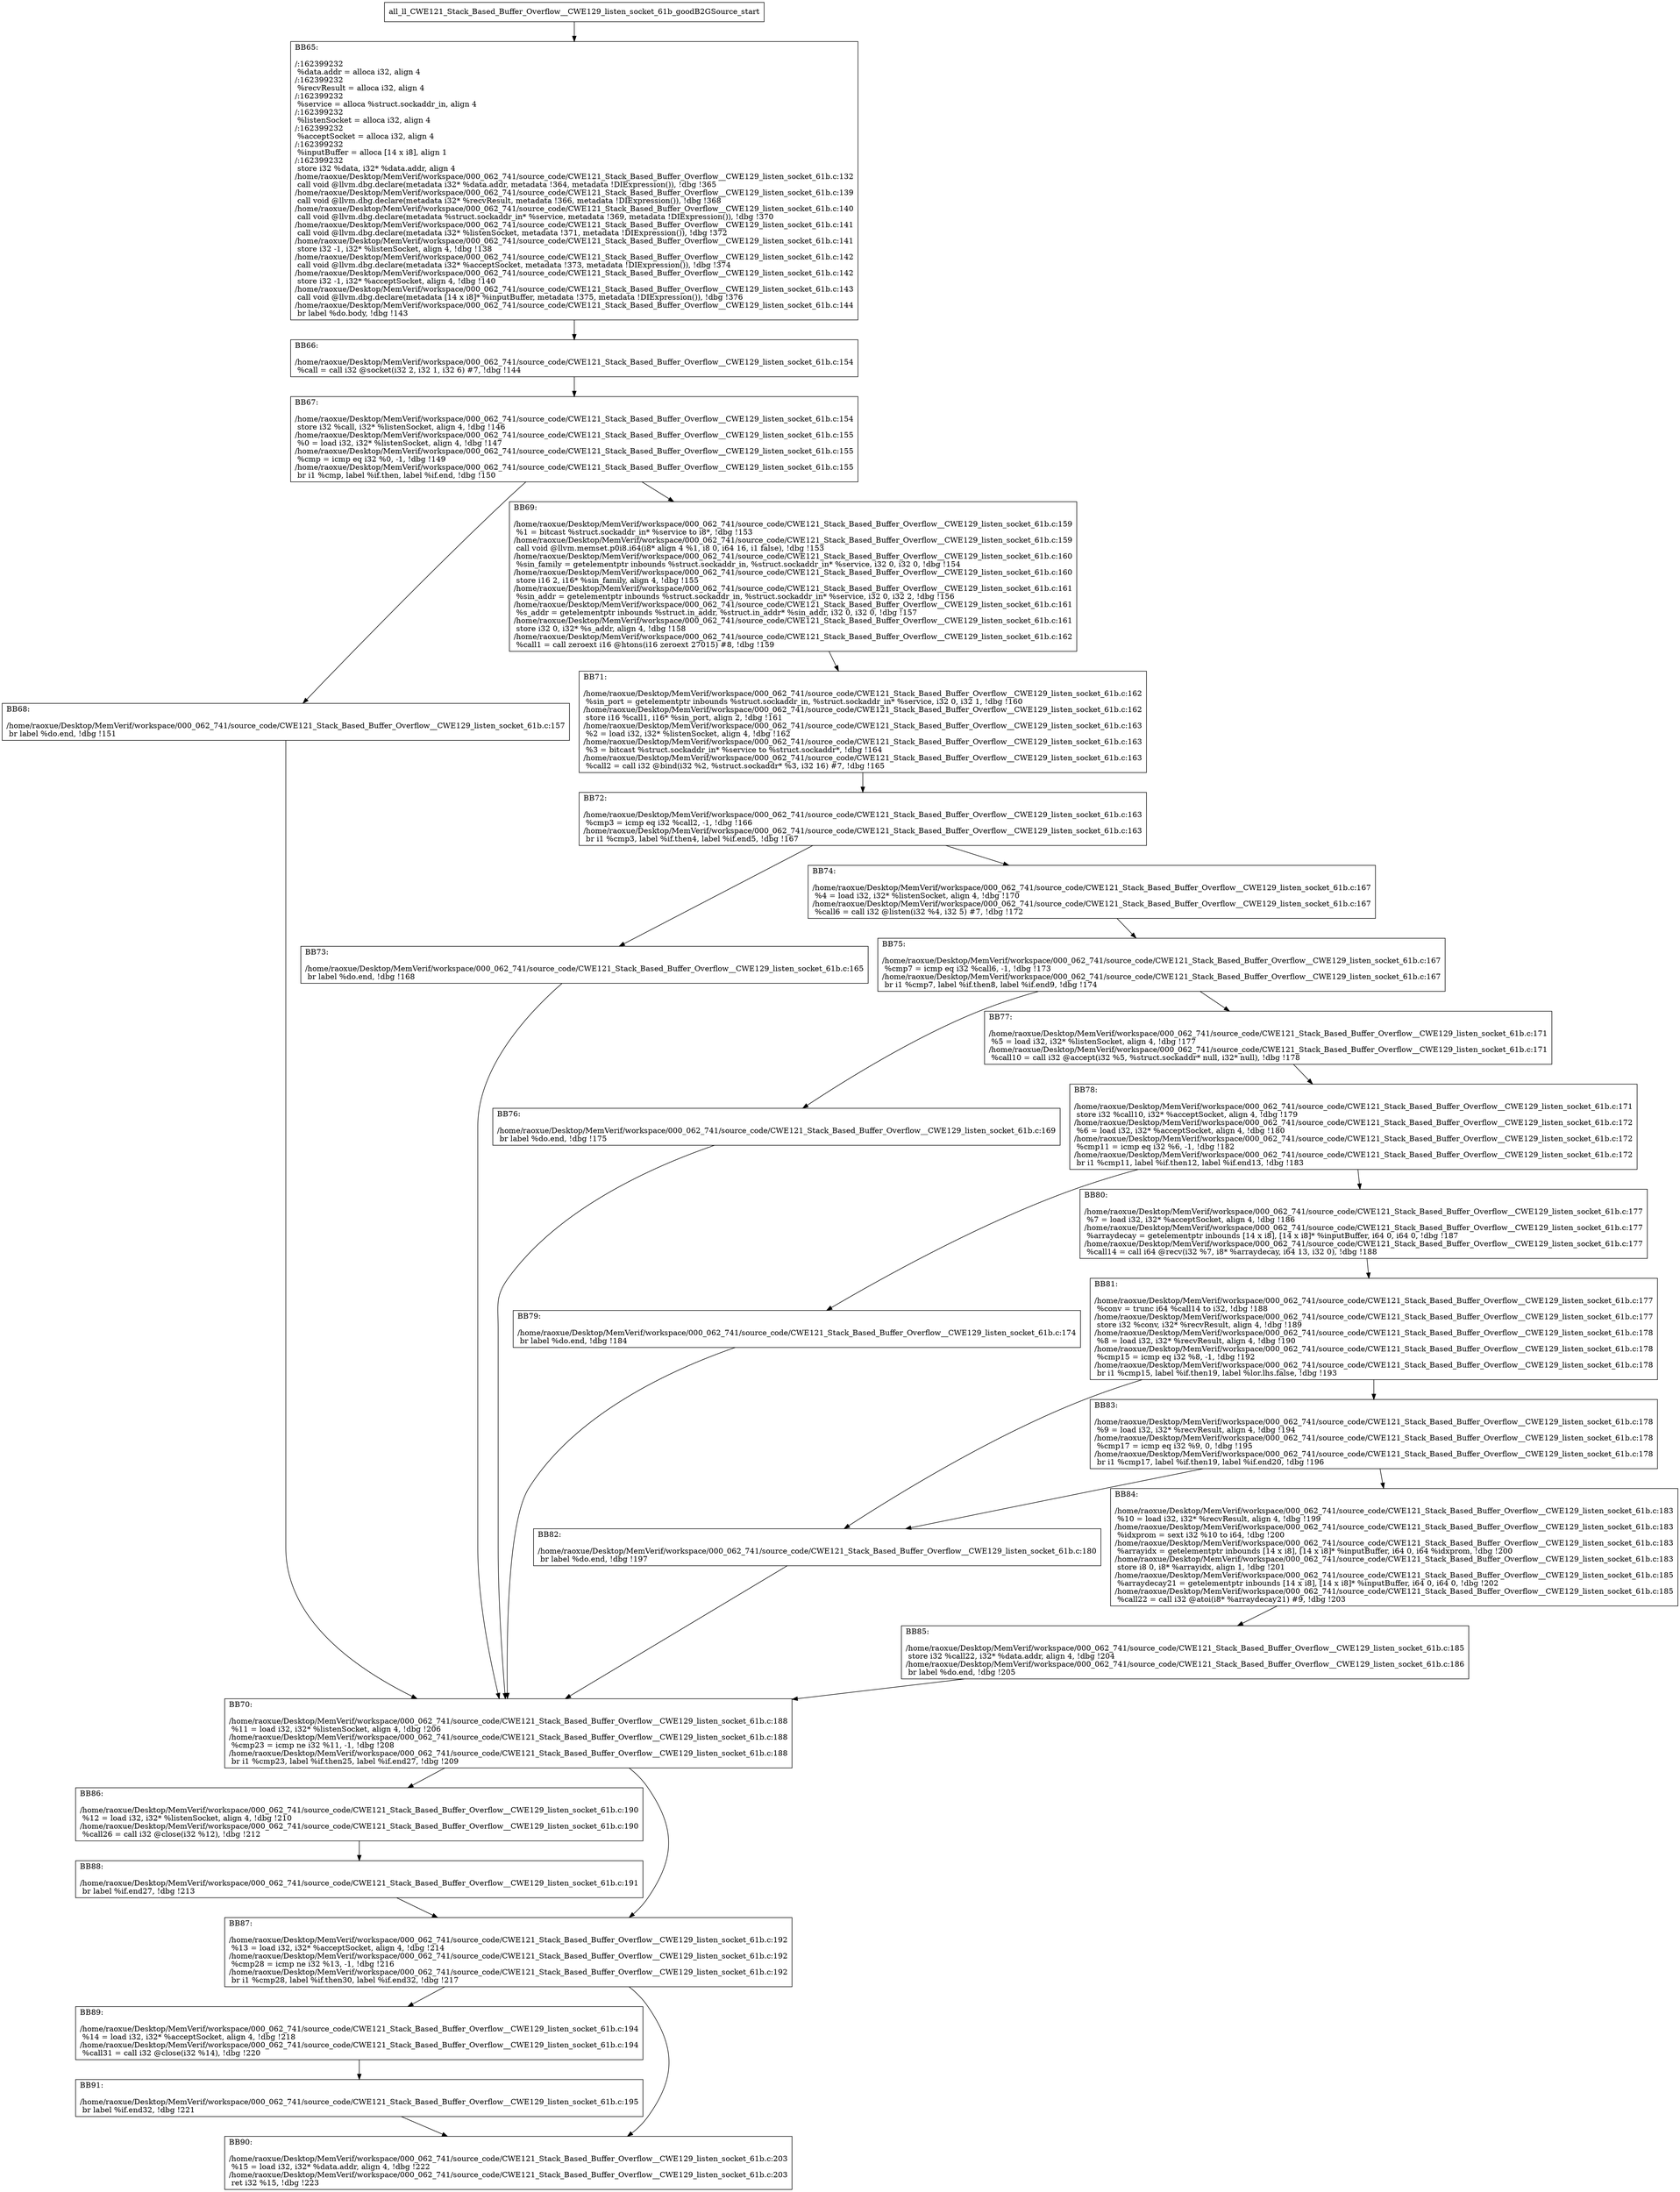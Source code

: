 digraph "CFG for'all_ll_CWE121_Stack_Based_Buffer_Overflow__CWE129_listen_socket_61b_goodB2GSource' function" {
	BBall_ll_CWE121_Stack_Based_Buffer_Overflow__CWE129_listen_socket_61b_goodB2GSource_start[shape=record,label="{all_ll_CWE121_Stack_Based_Buffer_Overflow__CWE129_listen_socket_61b_goodB2GSource_start}"];
	BBall_ll_CWE121_Stack_Based_Buffer_Overflow__CWE129_listen_socket_61b_goodB2GSource_start-> all_ll_CWE121_Stack_Based_Buffer_Overflow__CWE129_listen_socket_61b_goodB2GSourceBB65;
	all_ll_CWE121_Stack_Based_Buffer_Overflow__CWE129_listen_socket_61b_goodB2GSourceBB65 [shape=record, label="{BB65:\l\l/:162399232\l
  %data.addr = alloca i32, align 4\l
/:162399232\l
  %recvResult = alloca i32, align 4\l
/:162399232\l
  %service = alloca %struct.sockaddr_in, align 4\l
/:162399232\l
  %listenSocket = alloca i32, align 4\l
/:162399232\l
  %acceptSocket = alloca i32, align 4\l
/:162399232\l
  %inputBuffer = alloca [14 x i8], align 1\l
/:162399232\l
  store i32 %data, i32* %data.addr, align 4\l
/home/raoxue/Desktop/MemVerif/workspace/000_062_741/source_code/CWE121_Stack_Based_Buffer_Overflow__CWE129_listen_socket_61b.c:132\l
  call void @llvm.dbg.declare(metadata i32* %data.addr, metadata !364, metadata !DIExpression()), !dbg !365\l
/home/raoxue/Desktop/MemVerif/workspace/000_062_741/source_code/CWE121_Stack_Based_Buffer_Overflow__CWE129_listen_socket_61b.c:139\l
  call void @llvm.dbg.declare(metadata i32* %recvResult, metadata !366, metadata !DIExpression()), !dbg !368\l
/home/raoxue/Desktop/MemVerif/workspace/000_062_741/source_code/CWE121_Stack_Based_Buffer_Overflow__CWE129_listen_socket_61b.c:140\l
  call void @llvm.dbg.declare(metadata %struct.sockaddr_in* %service, metadata !369, metadata !DIExpression()), !dbg !370\l
/home/raoxue/Desktop/MemVerif/workspace/000_062_741/source_code/CWE121_Stack_Based_Buffer_Overflow__CWE129_listen_socket_61b.c:141\l
  call void @llvm.dbg.declare(metadata i32* %listenSocket, metadata !371, metadata !DIExpression()), !dbg !372\l
/home/raoxue/Desktop/MemVerif/workspace/000_062_741/source_code/CWE121_Stack_Based_Buffer_Overflow__CWE129_listen_socket_61b.c:141\l
  store i32 -1, i32* %listenSocket, align 4, !dbg !138\l
/home/raoxue/Desktop/MemVerif/workspace/000_062_741/source_code/CWE121_Stack_Based_Buffer_Overflow__CWE129_listen_socket_61b.c:142\l
  call void @llvm.dbg.declare(metadata i32* %acceptSocket, metadata !373, metadata !DIExpression()), !dbg !374\l
/home/raoxue/Desktop/MemVerif/workspace/000_062_741/source_code/CWE121_Stack_Based_Buffer_Overflow__CWE129_listen_socket_61b.c:142\l
  store i32 -1, i32* %acceptSocket, align 4, !dbg !140\l
/home/raoxue/Desktop/MemVerif/workspace/000_062_741/source_code/CWE121_Stack_Based_Buffer_Overflow__CWE129_listen_socket_61b.c:143\l
  call void @llvm.dbg.declare(metadata [14 x i8]* %inputBuffer, metadata !375, metadata !DIExpression()), !dbg !376\l
/home/raoxue/Desktop/MemVerif/workspace/000_062_741/source_code/CWE121_Stack_Based_Buffer_Overflow__CWE129_listen_socket_61b.c:144\l
  br label %do.body, !dbg !143\l
}"];
	all_ll_CWE121_Stack_Based_Buffer_Overflow__CWE129_listen_socket_61b_goodB2GSourceBB65-> all_ll_CWE121_Stack_Based_Buffer_Overflow__CWE129_listen_socket_61b_goodB2GSourceBB66;
	all_ll_CWE121_Stack_Based_Buffer_Overflow__CWE129_listen_socket_61b_goodB2GSourceBB66 [shape=record, label="{BB66:\l\l/home/raoxue/Desktop/MemVerif/workspace/000_062_741/source_code/CWE121_Stack_Based_Buffer_Overflow__CWE129_listen_socket_61b.c:154\l
  %call = call i32 @socket(i32 2, i32 1, i32 6) #7, !dbg !144\l
}"];
	all_ll_CWE121_Stack_Based_Buffer_Overflow__CWE129_listen_socket_61b_goodB2GSourceBB66-> all_ll_CWE121_Stack_Based_Buffer_Overflow__CWE129_listen_socket_61b_goodB2GSourceBB67;
	all_ll_CWE121_Stack_Based_Buffer_Overflow__CWE129_listen_socket_61b_goodB2GSourceBB67 [shape=record, label="{BB67:\l\l/home/raoxue/Desktop/MemVerif/workspace/000_062_741/source_code/CWE121_Stack_Based_Buffer_Overflow__CWE129_listen_socket_61b.c:154\l
  store i32 %call, i32* %listenSocket, align 4, !dbg !146\l
/home/raoxue/Desktop/MemVerif/workspace/000_062_741/source_code/CWE121_Stack_Based_Buffer_Overflow__CWE129_listen_socket_61b.c:155\l
  %0 = load i32, i32* %listenSocket, align 4, !dbg !147\l
/home/raoxue/Desktop/MemVerif/workspace/000_062_741/source_code/CWE121_Stack_Based_Buffer_Overflow__CWE129_listen_socket_61b.c:155\l
  %cmp = icmp eq i32 %0, -1, !dbg !149\l
/home/raoxue/Desktop/MemVerif/workspace/000_062_741/source_code/CWE121_Stack_Based_Buffer_Overflow__CWE129_listen_socket_61b.c:155\l
  br i1 %cmp, label %if.then, label %if.end, !dbg !150\l
}"];
	all_ll_CWE121_Stack_Based_Buffer_Overflow__CWE129_listen_socket_61b_goodB2GSourceBB67-> all_ll_CWE121_Stack_Based_Buffer_Overflow__CWE129_listen_socket_61b_goodB2GSourceBB68;
	all_ll_CWE121_Stack_Based_Buffer_Overflow__CWE129_listen_socket_61b_goodB2GSourceBB67-> all_ll_CWE121_Stack_Based_Buffer_Overflow__CWE129_listen_socket_61b_goodB2GSourceBB69;
	all_ll_CWE121_Stack_Based_Buffer_Overflow__CWE129_listen_socket_61b_goodB2GSourceBB68 [shape=record, label="{BB68:\l\l/home/raoxue/Desktop/MemVerif/workspace/000_062_741/source_code/CWE121_Stack_Based_Buffer_Overflow__CWE129_listen_socket_61b.c:157\l
  br label %do.end, !dbg !151\l
}"];
	all_ll_CWE121_Stack_Based_Buffer_Overflow__CWE129_listen_socket_61b_goodB2GSourceBB68-> all_ll_CWE121_Stack_Based_Buffer_Overflow__CWE129_listen_socket_61b_goodB2GSourceBB70;
	all_ll_CWE121_Stack_Based_Buffer_Overflow__CWE129_listen_socket_61b_goodB2GSourceBB69 [shape=record, label="{BB69:\l\l/home/raoxue/Desktop/MemVerif/workspace/000_062_741/source_code/CWE121_Stack_Based_Buffer_Overflow__CWE129_listen_socket_61b.c:159\l
  %1 = bitcast %struct.sockaddr_in* %service to i8*, !dbg !153\l
/home/raoxue/Desktop/MemVerif/workspace/000_062_741/source_code/CWE121_Stack_Based_Buffer_Overflow__CWE129_listen_socket_61b.c:159\l
  call void @llvm.memset.p0i8.i64(i8* align 4 %1, i8 0, i64 16, i1 false), !dbg !153\l
/home/raoxue/Desktop/MemVerif/workspace/000_062_741/source_code/CWE121_Stack_Based_Buffer_Overflow__CWE129_listen_socket_61b.c:160\l
  %sin_family = getelementptr inbounds %struct.sockaddr_in, %struct.sockaddr_in* %service, i32 0, i32 0, !dbg !154\l
/home/raoxue/Desktop/MemVerif/workspace/000_062_741/source_code/CWE121_Stack_Based_Buffer_Overflow__CWE129_listen_socket_61b.c:160\l
  store i16 2, i16* %sin_family, align 4, !dbg !155\l
/home/raoxue/Desktop/MemVerif/workspace/000_062_741/source_code/CWE121_Stack_Based_Buffer_Overflow__CWE129_listen_socket_61b.c:161\l
  %sin_addr = getelementptr inbounds %struct.sockaddr_in, %struct.sockaddr_in* %service, i32 0, i32 2, !dbg !156\l
/home/raoxue/Desktop/MemVerif/workspace/000_062_741/source_code/CWE121_Stack_Based_Buffer_Overflow__CWE129_listen_socket_61b.c:161\l
  %s_addr = getelementptr inbounds %struct.in_addr, %struct.in_addr* %sin_addr, i32 0, i32 0, !dbg !157\l
/home/raoxue/Desktop/MemVerif/workspace/000_062_741/source_code/CWE121_Stack_Based_Buffer_Overflow__CWE129_listen_socket_61b.c:161\l
  store i32 0, i32* %s_addr, align 4, !dbg !158\l
/home/raoxue/Desktop/MemVerif/workspace/000_062_741/source_code/CWE121_Stack_Based_Buffer_Overflow__CWE129_listen_socket_61b.c:162\l
  %call1 = call zeroext i16 @htons(i16 zeroext 27015) #8, !dbg !159\l
}"];
	all_ll_CWE121_Stack_Based_Buffer_Overflow__CWE129_listen_socket_61b_goodB2GSourceBB69-> all_ll_CWE121_Stack_Based_Buffer_Overflow__CWE129_listen_socket_61b_goodB2GSourceBB71;
	all_ll_CWE121_Stack_Based_Buffer_Overflow__CWE129_listen_socket_61b_goodB2GSourceBB71 [shape=record, label="{BB71:\l\l/home/raoxue/Desktop/MemVerif/workspace/000_062_741/source_code/CWE121_Stack_Based_Buffer_Overflow__CWE129_listen_socket_61b.c:162\l
  %sin_port = getelementptr inbounds %struct.sockaddr_in, %struct.sockaddr_in* %service, i32 0, i32 1, !dbg !160\l
/home/raoxue/Desktop/MemVerif/workspace/000_062_741/source_code/CWE121_Stack_Based_Buffer_Overflow__CWE129_listen_socket_61b.c:162\l
  store i16 %call1, i16* %sin_port, align 2, !dbg !161\l
/home/raoxue/Desktop/MemVerif/workspace/000_062_741/source_code/CWE121_Stack_Based_Buffer_Overflow__CWE129_listen_socket_61b.c:163\l
  %2 = load i32, i32* %listenSocket, align 4, !dbg !162\l
/home/raoxue/Desktop/MemVerif/workspace/000_062_741/source_code/CWE121_Stack_Based_Buffer_Overflow__CWE129_listen_socket_61b.c:163\l
  %3 = bitcast %struct.sockaddr_in* %service to %struct.sockaddr*, !dbg !164\l
/home/raoxue/Desktop/MemVerif/workspace/000_062_741/source_code/CWE121_Stack_Based_Buffer_Overflow__CWE129_listen_socket_61b.c:163\l
  %call2 = call i32 @bind(i32 %2, %struct.sockaddr* %3, i32 16) #7, !dbg !165\l
}"];
	all_ll_CWE121_Stack_Based_Buffer_Overflow__CWE129_listen_socket_61b_goodB2GSourceBB71-> all_ll_CWE121_Stack_Based_Buffer_Overflow__CWE129_listen_socket_61b_goodB2GSourceBB72;
	all_ll_CWE121_Stack_Based_Buffer_Overflow__CWE129_listen_socket_61b_goodB2GSourceBB72 [shape=record, label="{BB72:\l\l/home/raoxue/Desktop/MemVerif/workspace/000_062_741/source_code/CWE121_Stack_Based_Buffer_Overflow__CWE129_listen_socket_61b.c:163\l
  %cmp3 = icmp eq i32 %call2, -1, !dbg !166\l
/home/raoxue/Desktop/MemVerif/workspace/000_062_741/source_code/CWE121_Stack_Based_Buffer_Overflow__CWE129_listen_socket_61b.c:163\l
  br i1 %cmp3, label %if.then4, label %if.end5, !dbg !167\l
}"];
	all_ll_CWE121_Stack_Based_Buffer_Overflow__CWE129_listen_socket_61b_goodB2GSourceBB72-> all_ll_CWE121_Stack_Based_Buffer_Overflow__CWE129_listen_socket_61b_goodB2GSourceBB73;
	all_ll_CWE121_Stack_Based_Buffer_Overflow__CWE129_listen_socket_61b_goodB2GSourceBB72-> all_ll_CWE121_Stack_Based_Buffer_Overflow__CWE129_listen_socket_61b_goodB2GSourceBB74;
	all_ll_CWE121_Stack_Based_Buffer_Overflow__CWE129_listen_socket_61b_goodB2GSourceBB73 [shape=record, label="{BB73:\l\l/home/raoxue/Desktop/MemVerif/workspace/000_062_741/source_code/CWE121_Stack_Based_Buffer_Overflow__CWE129_listen_socket_61b.c:165\l
  br label %do.end, !dbg !168\l
}"];
	all_ll_CWE121_Stack_Based_Buffer_Overflow__CWE129_listen_socket_61b_goodB2GSourceBB73-> all_ll_CWE121_Stack_Based_Buffer_Overflow__CWE129_listen_socket_61b_goodB2GSourceBB70;
	all_ll_CWE121_Stack_Based_Buffer_Overflow__CWE129_listen_socket_61b_goodB2GSourceBB74 [shape=record, label="{BB74:\l\l/home/raoxue/Desktop/MemVerif/workspace/000_062_741/source_code/CWE121_Stack_Based_Buffer_Overflow__CWE129_listen_socket_61b.c:167\l
  %4 = load i32, i32* %listenSocket, align 4, !dbg !170\l
/home/raoxue/Desktop/MemVerif/workspace/000_062_741/source_code/CWE121_Stack_Based_Buffer_Overflow__CWE129_listen_socket_61b.c:167\l
  %call6 = call i32 @listen(i32 %4, i32 5) #7, !dbg !172\l
}"];
	all_ll_CWE121_Stack_Based_Buffer_Overflow__CWE129_listen_socket_61b_goodB2GSourceBB74-> all_ll_CWE121_Stack_Based_Buffer_Overflow__CWE129_listen_socket_61b_goodB2GSourceBB75;
	all_ll_CWE121_Stack_Based_Buffer_Overflow__CWE129_listen_socket_61b_goodB2GSourceBB75 [shape=record, label="{BB75:\l\l/home/raoxue/Desktop/MemVerif/workspace/000_062_741/source_code/CWE121_Stack_Based_Buffer_Overflow__CWE129_listen_socket_61b.c:167\l
  %cmp7 = icmp eq i32 %call6, -1, !dbg !173\l
/home/raoxue/Desktop/MemVerif/workspace/000_062_741/source_code/CWE121_Stack_Based_Buffer_Overflow__CWE129_listen_socket_61b.c:167\l
  br i1 %cmp7, label %if.then8, label %if.end9, !dbg !174\l
}"];
	all_ll_CWE121_Stack_Based_Buffer_Overflow__CWE129_listen_socket_61b_goodB2GSourceBB75-> all_ll_CWE121_Stack_Based_Buffer_Overflow__CWE129_listen_socket_61b_goodB2GSourceBB76;
	all_ll_CWE121_Stack_Based_Buffer_Overflow__CWE129_listen_socket_61b_goodB2GSourceBB75-> all_ll_CWE121_Stack_Based_Buffer_Overflow__CWE129_listen_socket_61b_goodB2GSourceBB77;
	all_ll_CWE121_Stack_Based_Buffer_Overflow__CWE129_listen_socket_61b_goodB2GSourceBB76 [shape=record, label="{BB76:\l\l/home/raoxue/Desktop/MemVerif/workspace/000_062_741/source_code/CWE121_Stack_Based_Buffer_Overflow__CWE129_listen_socket_61b.c:169\l
  br label %do.end, !dbg !175\l
}"];
	all_ll_CWE121_Stack_Based_Buffer_Overflow__CWE129_listen_socket_61b_goodB2GSourceBB76-> all_ll_CWE121_Stack_Based_Buffer_Overflow__CWE129_listen_socket_61b_goodB2GSourceBB70;
	all_ll_CWE121_Stack_Based_Buffer_Overflow__CWE129_listen_socket_61b_goodB2GSourceBB77 [shape=record, label="{BB77:\l\l/home/raoxue/Desktop/MemVerif/workspace/000_062_741/source_code/CWE121_Stack_Based_Buffer_Overflow__CWE129_listen_socket_61b.c:171\l
  %5 = load i32, i32* %listenSocket, align 4, !dbg !177\l
/home/raoxue/Desktop/MemVerif/workspace/000_062_741/source_code/CWE121_Stack_Based_Buffer_Overflow__CWE129_listen_socket_61b.c:171\l
  %call10 = call i32 @accept(i32 %5, %struct.sockaddr* null, i32* null), !dbg !178\l
}"];
	all_ll_CWE121_Stack_Based_Buffer_Overflow__CWE129_listen_socket_61b_goodB2GSourceBB77-> all_ll_CWE121_Stack_Based_Buffer_Overflow__CWE129_listen_socket_61b_goodB2GSourceBB78;
	all_ll_CWE121_Stack_Based_Buffer_Overflow__CWE129_listen_socket_61b_goodB2GSourceBB78 [shape=record, label="{BB78:\l\l/home/raoxue/Desktop/MemVerif/workspace/000_062_741/source_code/CWE121_Stack_Based_Buffer_Overflow__CWE129_listen_socket_61b.c:171\l
  store i32 %call10, i32* %acceptSocket, align 4, !dbg !179\l
/home/raoxue/Desktop/MemVerif/workspace/000_062_741/source_code/CWE121_Stack_Based_Buffer_Overflow__CWE129_listen_socket_61b.c:172\l
  %6 = load i32, i32* %acceptSocket, align 4, !dbg !180\l
/home/raoxue/Desktop/MemVerif/workspace/000_062_741/source_code/CWE121_Stack_Based_Buffer_Overflow__CWE129_listen_socket_61b.c:172\l
  %cmp11 = icmp eq i32 %6, -1, !dbg !182\l
/home/raoxue/Desktop/MemVerif/workspace/000_062_741/source_code/CWE121_Stack_Based_Buffer_Overflow__CWE129_listen_socket_61b.c:172\l
  br i1 %cmp11, label %if.then12, label %if.end13, !dbg !183\l
}"];
	all_ll_CWE121_Stack_Based_Buffer_Overflow__CWE129_listen_socket_61b_goodB2GSourceBB78-> all_ll_CWE121_Stack_Based_Buffer_Overflow__CWE129_listen_socket_61b_goodB2GSourceBB79;
	all_ll_CWE121_Stack_Based_Buffer_Overflow__CWE129_listen_socket_61b_goodB2GSourceBB78-> all_ll_CWE121_Stack_Based_Buffer_Overflow__CWE129_listen_socket_61b_goodB2GSourceBB80;
	all_ll_CWE121_Stack_Based_Buffer_Overflow__CWE129_listen_socket_61b_goodB2GSourceBB79 [shape=record, label="{BB79:\l\l/home/raoxue/Desktop/MemVerif/workspace/000_062_741/source_code/CWE121_Stack_Based_Buffer_Overflow__CWE129_listen_socket_61b.c:174\l
  br label %do.end, !dbg !184\l
}"];
	all_ll_CWE121_Stack_Based_Buffer_Overflow__CWE129_listen_socket_61b_goodB2GSourceBB79-> all_ll_CWE121_Stack_Based_Buffer_Overflow__CWE129_listen_socket_61b_goodB2GSourceBB70;
	all_ll_CWE121_Stack_Based_Buffer_Overflow__CWE129_listen_socket_61b_goodB2GSourceBB80 [shape=record, label="{BB80:\l\l/home/raoxue/Desktop/MemVerif/workspace/000_062_741/source_code/CWE121_Stack_Based_Buffer_Overflow__CWE129_listen_socket_61b.c:177\l
  %7 = load i32, i32* %acceptSocket, align 4, !dbg !186\l
/home/raoxue/Desktop/MemVerif/workspace/000_062_741/source_code/CWE121_Stack_Based_Buffer_Overflow__CWE129_listen_socket_61b.c:177\l
  %arraydecay = getelementptr inbounds [14 x i8], [14 x i8]* %inputBuffer, i64 0, i64 0, !dbg !187\l
/home/raoxue/Desktop/MemVerif/workspace/000_062_741/source_code/CWE121_Stack_Based_Buffer_Overflow__CWE129_listen_socket_61b.c:177\l
  %call14 = call i64 @recv(i32 %7, i8* %arraydecay, i64 13, i32 0), !dbg !188\l
}"];
	all_ll_CWE121_Stack_Based_Buffer_Overflow__CWE129_listen_socket_61b_goodB2GSourceBB80-> all_ll_CWE121_Stack_Based_Buffer_Overflow__CWE129_listen_socket_61b_goodB2GSourceBB81;
	all_ll_CWE121_Stack_Based_Buffer_Overflow__CWE129_listen_socket_61b_goodB2GSourceBB81 [shape=record, label="{BB81:\l\l/home/raoxue/Desktop/MemVerif/workspace/000_062_741/source_code/CWE121_Stack_Based_Buffer_Overflow__CWE129_listen_socket_61b.c:177\l
  %conv = trunc i64 %call14 to i32, !dbg !188\l
/home/raoxue/Desktop/MemVerif/workspace/000_062_741/source_code/CWE121_Stack_Based_Buffer_Overflow__CWE129_listen_socket_61b.c:177\l
  store i32 %conv, i32* %recvResult, align 4, !dbg !189\l
/home/raoxue/Desktop/MemVerif/workspace/000_062_741/source_code/CWE121_Stack_Based_Buffer_Overflow__CWE129_listen_socket_61b.c:178\l
  %8 = load i32, i32* %recvResult, align 4, !dbg !190\l
/home/raoxue/Desktop/MemVerif/workspace/000_062_741/source_code/CWE121_Stack_Based_Buffer_Overflow__CWE129_listen_socket_61b.c:178\l
  %cmp15 = icmp eq i32 %8, -1, !dbg !192\l
/home/raoxue/Desktop/MemVerif/workspace/000_062_741/source_code/CWE121_Stack_Based_Buffer_Overflow__CWE129_listen_socket_61b.c:178\l
  br i1 %cmp15, label %if.then19, label %lor.lhs.false, !dbg !193\l
}"];
	all_ll_CWE121_Stack_Based_Buffer_Overflow__CWE129_listen_socket_61b_goodB2GSourceBB81-> all_ll_CWE121_Stack_Based_Buffer_Overflow__CWE129_listen_socket_61b_goodB2GSourceBB82;
	all_ll_CWE121_Stack_Based_Buffer_Overflow__CWE129_listen_socket_61b_goodB2GSourceBB81-> all_ll_CWE121_Stack_Based_Buffer_Overflow__CWE129_listen_socket_61b_goodB2GSourceBB83;
	all_ll_CWE121_Stack_Based_Buffer_Overflow__CWE129_listen_socket_61b_goodB2GSourceBB83 [shape=record, label="{BB83:\l\l/home/raoxue/Desktop/MemVerif/workspace/000_062_741/source_code/CWE121_Stack_Based_Buffer_Overflow__CWE129_listen_socket_61b.c:178\l
  %9 = load i32, i32* %recvResult, align 4, !dbg !194\l
/home/raoxue/Desktop/MemVerif/workspace/000_062_741/source_code/CWE121_Stack_Based_Buffer_Overflow__CWE129_listen_socket_61b.c:178\l
  %cmp17 = icmp eq i32 %9, 0, !dbg !195\l
/home/raoxue/Desktop/MemVerif/workspace/000_062_741/source_code/CWE121_Stack_Based_Buffer_Overflow__CWE129_listen_socket_61b.c:178\l
  br i1 %cmp17, label %if.then19, label %if.end20, !dbg !196\l
}"];
	all_ll_CWE121_Stack_Based_Buffer_Overflow__CWE129_listen_socket_61b_goodB2GSourceBB83-> all_ll_CWE121_Stack_Based_Buffer_Overflow__CWE129_listen_socket_61b_goodB2GSourceBB82;
	all_ll_CWE121_Stack_Based_Buffer_Overflow__CWE129_listen_socket_61b_goodB2GSourceBB83-> all_ll_CWE121_Stack_Based_Buffer_Overflow__CWE129_listen_socket_61b_goodB2GSourceBB84;
	all_ll_CWE121_Stack_Based_Buffer_Overflow__CWE129_listen_socket_61b_goodB2GSourceBB82 [shape=record, label="{BB82:\l\l/home/raoxue/Desktop/MemVerif/workspace/000_062_741/source_code/CWE121_Stack_Based_Buffer_Overflow__CWE129_listen_socket_61b.c:180\l
  br label %do.end, !dbg !197\l
}"];
	all_ll_CWE121_Stack_Based_Buffer_Overflow__CWE129_listen_socket_61b_goodB2GSourceBB82-> all_ll_CWE121_Stack_Based_Buffer_Overflow__CWE129_listen_socket_61b_goodB2GSourceBB70;
	all_ll_CWE121_Stack_Based_Buffer_Overflow__CWE129_listen_socket_61b_goodB2GSourceBB84 [shape=record, label="{BB84:\l\l/home/raoxue/Desktop/MemVerif/workspace/000_062_741/source_code/CWE121_Stack_Based_Buffer_Overflow__CWE129_listen_socket_61b.c:183\l
  %10 = load i32, i32* %recvResult, align 4, !dbg !199\l
/home/raoxue/Desktop/MemVerif/workspace/000_062_741/source_code/CWE121_Stack_Based_Buffer_Overflow__CWE129_listen_socket_61b.c:183\l
  %idxprom = sext i32 %10 to i64, !dbg !200\l
/home/raoxue/Desktop/MemVerif/workspace/000_062_741/source_code/CWE121_Stack_Based_Buffer_Overflow__CWE129_listen_socket_61b.c:183\l
  %arrayidx = getelementptr inbounds [14 x i8], [14 x i8]* %inputBuffer, i64 0, i64 %idxprom, !dbg !200\l
/home/raoxue/Desktop/MemVerif/workspace/000_062_741/source_code/CWE121_Stack_Based_Buffer_Overflow__CWE129_listen_socket_61b.c:183\l
  store i8 0, i8* %arrayidx, align 1, !dbg !201\l
/home/raoxue/Desktop/MemVerif/workspace/000_062_741/source_code/CWE121_Stack_Based_Buffer_Overflow__CWE129_listen_socket_61b.c:185\l
  %arraydecay21 = getelementptr inbounds [14 x i8], [14 x i8]* %inputBuffer, i64 0, i64 0, !dbg !202\l
/home/raoxue/Desktop/MemVerif/workspace/000_062_741/source_code/CWE121_Stack_Based_Buffer_Overflow__CWE129_listen_socket_61b.c:185\l
  %call22 = call i32 @atoi(i8* %arraydecay21) #9, !dbg !203\l
}"];
	all_ll_CWE121_Stack_Based_Buffer_Overflow__CWE129_listen_socket_61b_goodB2GSourceBB84-> all_ll_CWE121_Stack_Based_Buffer_Overflow__CWE129_listen_socket_61b_goodB2GSourceBB85;
	all_ll_CWE121_Stack_Based_Buffer_Overflow__CWE129_listen_socket_61b_goodB2GSourceBB85 [shape=record, label="{BB85:\l\l/home/raoxue/Desktop/MemVerif/workspace/000_062_741/source_code/CWE121_Stack_Based_Buffer_Overflow__CWE129_listen_socket_61b.c:185\l
  store i32 %call22, i32* %data.addr, align 4, !dbg !204\l
/home/raoxue/Desktop/MemVerif/workspace/000_062_741/source_code/CWE121_Stack_Based_Buffer_Overflow__CWE129_listen_socket_61b.c:186\l
  br label %do.end, !dbg !205\l
}"];
	all_ll_CWE121_Stack_Based_Buffer_Overflow__CWE129_listen_socket_61b_goodB2GSourceBB85-> all_ll_CWE121_Stack_Based_Buffer_Overflow__CWE129_listen_socket_61b_goodB2GSourceBB70;
	all_ll_CWE121_Stack_Based_Buffer_Overflow__CWE129_listen_socket_61b_goodB2GSourceBB70 [shape=record, label="{BB70:\l\l/home/raoxue/Desktop/MemVerif/workspace/000_062_741/source_code/CWE121_Stack_Based_Buffer_Overflow__CWE129_listen_socket_61b.c:188\l
  %11 = load i32, i32* %listenSocket, align 4, !dbg !206\l
/home/raoxue/Desktop/MemVerif/workspace/000_062_741/source_code/CWE121_Stack_Based_Buffer_Overflow__CWE129_listen_socket_61b.c:188\l
  %cmp23 = icmp ne i32 %11, -1, !dbg !208\l
/home/raoxue/Desktop/MemVerif/workspace/000_062_741/source_code/CWE121_Stack_Based_Buffer_Overflow__CWE129_listen_socket_61b.c:188\l
  br i1 %cmp23, label %if.then25, label %if.end27, !dbg !209\l
}"];
	all_ll_CWE121_Stack_Based_Buffer_Overflow__CWE129_listen_socket_61b_goodB2GSourceBB70-> all_ll_CWE121_Stack_Based_Buffer_Overflow__CWE129_listen_socket_61b_goodB2GSourceBB86;
	all_ll_CWE121_Stack_Based_Buffer_Overflow__CWE129_listen_socket_61b_goodB2GSourceBB70-> all_ll_CWE121_Stack_Based_Buffer_Overflow__CWE129_listen_socket_61b_goodB2GSourceBB87;
	all_ll_CWE121_Stack_Based_Buffer_Overflow__CWE129_listen_socket_61b_goodB2GSourceBB86 [shape=record, label="{BB86:\l\l/home/raoxue/Desktop/MemVerif/workspace/000_062_741/source_code/CWE121_Stack_Based_Buffer_Overflow__CWE129_listen_socket_61b.c:190\l
  %12 = load i32, i32* %listenSocket, align 4, !dbg !210\l
/home/raoxue/Desktop/MemVerif/workspace/000_062_741/source_code/CWE121_Stack_Based_Buffer_Overflow__CWE129_listen_socket_61b.c:190\l
  %call26 = call i32 @close(i32 %12), !dbg !212\l
}"];
	all_ll_CWE121_Stack_Based_Buffer_Overflow__CWE129_listen_socket_61b_goodB2GSourceBB86-> all_ll_CWE121_Stack_Based_Buffer_Overflow__CWE129_listen_socket_61b_goodB2GSourceBB88;
	all_ll_CWE121_Stack_Based_Buffer_Overflow__CWE129_listen_socket_61b_goodB2GSourceBB88 [shape=record, label="{BB88:\l\l/home/raoxue/Desktop/MemVerif/workspace/000_062_741/source_code/CWE121_Stack_Based_Buffer_Overflow__CWE129_listen_socket_61b.c:191\l
  br label %if.end27, !dbg !213\l
}"];
	all_ll_CWE121_Stack_Based_Buffer_Overflow__CWE129_listen_socket_61b_goodB2GSourceBB88-> all_ll_CWE121_Stack_Based_Buffer_Overflow__CWE129_listen_socket_61b_goodB2GSourceBB87;
	all_ll_CWE121_Stack_Based_Buffer_Overflow__CWE129_listen_socket_61b_goodB2GSourceBB87 [shape=record, label="{BB87:\l\l/home/raoxue/Desktop/MemVerif/workspace/000_062_741/source_code/CWE121_Stack_Based_Buffer_Overflow__CWE129_listen_socket_61b.c:192\l
  %13 = load i32, i32* %acceptSocket, align 4, !dbg !214\l
/home/raoxue/Desktop/MemVerif/workspace/000_062_741/source_code/CWE121_Stack_Based_Buffer_Overflow__CWE129_listen_socket_61b.c:192\l
  %cmp28 = icmp ne i32 %13, -1, !dbg !216\l
/home/raoxue/Desktop/MemVerif/workspace/000_062_741/source_code/CWE121_Stack_Based_Buffer_Overflow__CWE129_listen_socket_61b.c:192\l
  br i1 %cmp28, label %if.then30, label %if.end32, !dbg !217\l
}"];
	all_ll_CWE121_Stack_Based_Buffer_Overflow__CWE129_listen_socket_61b_goodB2GSourceBB87-> all_ll_CWE121_Stack_Based_Buffer_Overflow__CWE129_listen_socket_61b_goodB2GSourceBB89;
	all_ll_CWE121_Stack_Based_Buffer_Overflow__CWE129_listen_socket_61b_goodB2GSourceBB87-> all_ll_CWE121_Stack_Based_Buffer_Overflow__CWE129_listen_socket_61b_goodB2GSourceBB90;
	all_ll_CWE121_Stack_Based_Buffer_Overflow__CWE129_listen_socket_61b_goodB2GSourceBB89 [shape=record, label="{BB89:\l\l/home/raoxue/Desktop/MemVerif/workspace/000_062_741/source_code/CWE121_Stack_Based_Buffer_Overflow__CWE129_listen_socket_61b.c:194\l
  %14 = load i32, i32* %acceptSocket, align 4, !dbg !218\l
/home/raoxue/Desktop/MemVerif/workspace/000_062_741/source_code/CWE121_Stack_Based_Buffer_Overflow__CWE129_listen_socket_61b.c:194\l
  %call31 = call i32 @close(i32 %14), !dbg !220\l
}"];
	all_ll_CWE121_Stack_Based_Buffer_Overflow__CWE129_listen_socket_61b_goodB2GSourceBB89-> all_ll_CWE121_Stack_Based_Buffer_Overflow__CWE129_listen_socket_61b_goodB2GSourceBB91;
	all_ll_CWE121_Stack_Based_Buffer_Overflow__CWE129_listen_socket_61b_goodB2GSourceBB91 [shape=record, label="{BB91:\l\l/home/raoxue/Desktop/MemVerif/workspace/000_062_741/source_code/CWE121_Stack_Based_Buffer_Overflow__CWE129_listen_socket_61b.c:195\l
  br label %if.end32, !dbg !221\l
}"];
	all_ll_CWE121_Stack_Based_Buffer_Overflow__CWE129_listen_socket_61b_goodB2GSourceBB91-> all_ll_CWE121_Stack_Based_Buffer_Overflow__CWE129_listen_socket_61b_goodB2GSourceBB90;
	all_ll_CWE121_Stack_Based_Buffer_Overflow__CWE129_listen_socket_61b_goodB2GSourceBB90 [shape=record, label="{BB90:\l\l/home/raoxue/Desktop/MemVerif/workspace/000_062_741/source_code/CWE121_Stack_Based_Buffer_Overflow__CWE129_listen_socket_61b.c:203\l
  %15 = load i32, i32* %data.addr, align 4, !dbg !222\l
/home/raoxue/Desktop/MemVerif/workspace/000_062_741/source_code/CWE121_Stack_Based_Buffer_Overflow__CWE129_listen_socket_61b.c:203\l
  ret i32 %15, !dbg !223\l
}"];
}
